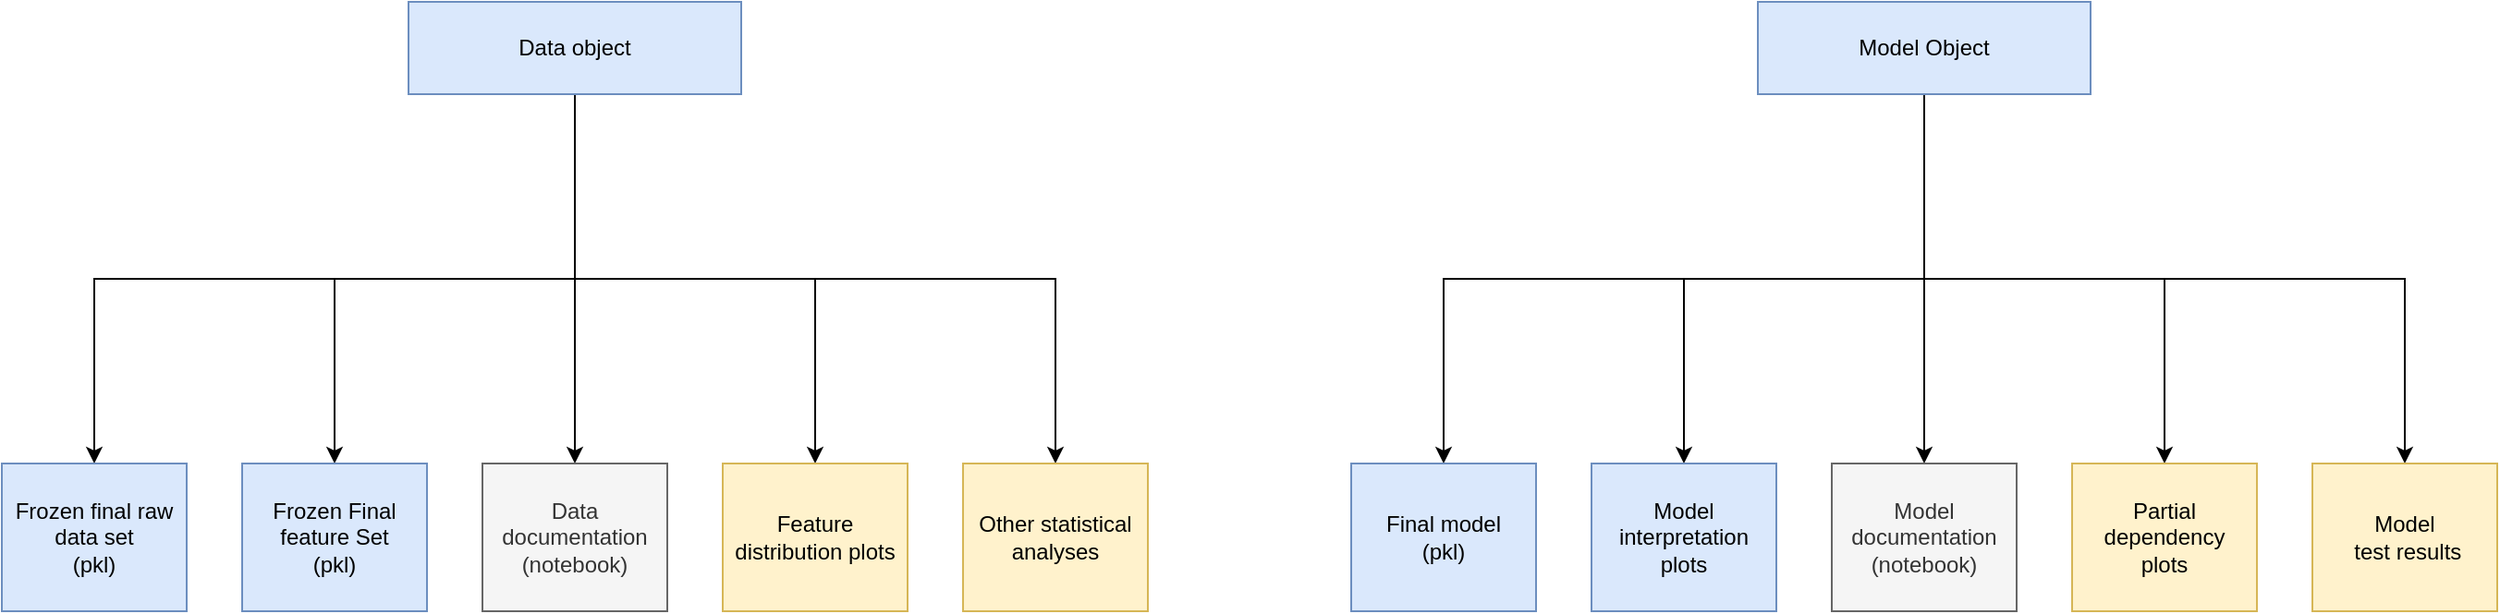 <mxfile version="13.3.7" type="github">
  <diagram id="sC6lKt8v7rI3tpovk_EK" name="Page-1">
    <mxGraphModel dx="1900" dy="1057" grid="1" gridSize="10" guides="1" tooltips="1" connect="1" arrows="1" fold="1" page="1" pageScale="1" pageWidth="1654" pageHeight="1169" math="0" shadow="0">
      <root>
        <mxCell id="0" />
        <mxCell id="1" parent="0" />
        <mxCell id="EWkVJWGxlFTpa1lQiUUY-5" style="edgeStyle=orthogonalEdgeStyle;rounded=0;orthogonalLoop=1;jettySize=auto;html=1;exitX=0.5;exitY=1;exitDx=0;exitDy=0;entryX=0.5;entryY=0;entryDx=0;entryDy=0;" edge="1" parent="1" source="EWkVJWGxlFTpa1lQiUUY-2" target="EWkVJWGxlFTpa1lQiUUY-3">
          <mxGeometry relative="1" as="geometry" />
        </mxCell>
        <mxCell id="EWkVJWGxlFTpa1lQiUUY-7" style="edgeStyle=orthogonalEdgeStyle;rounded=0;orthogonalLoop=1;jettySize=auto;html=1;exitX=0.5;exitY=1;exitDx=0;exitDy=0;entryX=0.5;entryY=0;entryDx=0;entryDy=0;" edge="1" parent="1" source="EWkVJWGxlFTpa1lQiUUY-2" target="EWkVJWGxlFTpa1lQiUUY-6">
          <mxGeometry relative="1" as="geometry" />
        </mxCell>
        <mxCell id="EWkVJWGxlFTpa1lQiUUY-9" style="edgeStyle=orthogonalEdgeStyle;rounded=0;orthogonalLoop=1;jettySize=auto;html=1;exitX=0.5;exitY=1;exitDx=0;exitDy=0;entryX=0.5;entryY=0;entryDx=0;entryDy=0;" edge="1" parent="1" source="EWkVJWGxlFTpa1lQiUUY-2" target="EWkVJWGxlFTpa1lQiUUY-8">
          <mxGeometry relative="1" as="geometry" />
        </mxCell>
        <mxCell id="EWkVJWGxlFTpa1lQiUUY-11" style="edgeStyle=orthogonalEdgeStyle;rounded=0;orthogonalLoop=1;jettySize=auto;html=1;exitX=0.5;exitY=1;exitDx=0;exitDy=0;entryX=0.5;entryY=0;entryDx=0;entryDy=0;" edge="1" parent="1" source="EWkVJWGxlFTpa1lQiUUY-2" target="EWkVJWGxlFTpa1lQiUUY-10">
          <mxGeometry relative="1" as="geometry" />
        </mxCell>
        <mxCell id="EWkVJWGxlFTpa1lQiUUY-23" style="edgeStyle=orthogonalEdgeStyle;rounded=0;orthogonalLoop=1;jettySize=auto;html=1;exitX=0.5;exitY=1;exitDx=0;exitDy=0;entryX=0.5;entryY=0;entryDx=0;entryDy=0;" edge="1" parent="1" source="EWkVJWGxlFTpa1lQiUUY-2" target="EWkVJWGxlFTpa1lQiUUY-22">
          <mxGeometry relative="1" as="geometry" />
        </mxCell>
        <mxCell id="EWkVJWGxlFTpa1lQiUUY-2" value="Data object" style="rounded=0;whiteSpace=wrap;html=1;fillColor=#dae8fc;strokeColor=#6c8ebf;" vertex="1" parent="1">
          <mxGeometry x="330" y="190" width="180" height="50" as="geometry" />
        </mxCell>
        <mxCell id="EWkVJWGxlFTpa1lQiUUY-3" value="Frozen Final feature Set&lt;br&gt;(pkl)" style="rounded=0;whiteSpace=wrap;html=1;fillColor=#dae8fc;strokeColor=#6c8ebf;" vertex="1" parent="1">
          <mxGeometry x="240" y="440" width="100" height="80" as="geometry" />
        </mxCell>
        <mxCell id="EWkVJWGxlFTpa1lQiUUY-6" value="Frozen final raw data set&lt;br&gt;(pkl)" style="rounded=0;whiteSpace=wrap;html=1;fillColor=#dae8fc;strokeColor=#6c8ebf;" vertex="1" parent="1">
          <mxGeometry x="110" y="440" width="100" height="80" as="geometry" />
        </mxCell>
        <mxCell id="EWkVJWGxlFTpa1lQiUUY-8" value="Data documentation&lt;br&gt;(notebook)" style="rounded=0;whiteSpace=wrap;html=1;fillColor=#f5f5f5;strokeColor=#666666;fontColor=#333333;" vertex="1" parent="1">
          <mxGeometry x="370" y="440" width="100" height="80" as="geometry" />
        </mxCell>
        <mxCell id="EWkVJWGxlFTpa1lQiUUY-10" value="Feature distribution plots" style="rounded=0;whiteSpace=wrap;html=1;fillColor=#fff2cc;strokeColor=#d6b656;" vertex="1" parent="1">
          <mxGeometry x="500" y="440" width="100" height="80" as="geometry" />
        </mxCell>
        <mxCell id="EWkVJWGxlFTpa1lQiUUY-13" style="edgeStyle=orthogonalEdgeStyle;rounded=0;orthogonalLoop=1;jettySize=auto;html=1;exitX=0.5;exitY=1;exitDx=0;exitDy=0;entryX=0.5;entryY=0;entryDx=0;entryDy=0;" edge="1" parent="1" source="EWkVJWGxlFTpa1lQiUUY-17" target="EWkVJWGxlFTpa1lQiUUY-18">
          <mxGeometry relative="1" as="geometry" />
        </mxCell>
        <mxCell id="EWkVJWGxlFTpa1lQiUUY-14" style="edgeStyle=orthogonalEdgeStyle;rounded=0;orthogonalLoop=1;jettySize=auto;html=1;exitX=0.5;exitY=1;exitDx=0;exitDy=0;entryX=0.5;entryY=0;entryDx=0;entryDy=0;" edge="1" parent="1" source="EWkVJWGxlFTpa1lQiUUY-17" target="EWkVJWGxlFTpa1lQiUUY-19">
          <mxGeometry relative="1" as="geometry" />
        </mxCell>
        <mxCell id="EWkVJWGxlFTpa1lQiUUY-15" style="edgeStyle=orthogonalEdgeStyle;rounded=0;orthogonalLoop=1;jettySize=auto;html=1;exitX=0.5;exitY=1;exitDx=0;exitDy=0;entryX=0.5;entryY=0;entryDx=0;entryDy=0;" edge="1" parent="1" source="EWkVJWGxlFTpa1lQiUUY-17" target="EWkVJWGxlFTpa1lQiUUY-20">
          <mxGeometry relative="1" as="geometry" />
        </mxCell>
        <mxCell id="EWkVJWGxlFTpa1lQiUUY-16" style="edgeStyle=orthogonalEdgeStyle;rounded=0;orthogonalLoop=1;jettySize=auto;html=1;exitX=0.5;exitY=1;exitDx=0;exitDy=0;entryX=0.5;entryY=0;entryDx=0;entryDy=0;" edge="1" parent="1" source="EWkVJWGxlFTpa1lQiUUY-17" target="EWkVJWGxlFTpa1lQiUUY-21">
          <mxGeometry relative="1" as="geometry" />
        </mxCell>
        <mxCell id="EWkVJWGxlFTpa1lQiUUY-25" style="edgeStyle=orthogonalEdgeStyle;rounded=0;orthogonalLoop=1;jettySize=auto;html=1;exitX=0.5;exitY=1;exitDx=0;exitDy=0;entryX=0.5;entryY=0;entryDx=0;entryDy=0;" edge="1" parent="1" source="EWkVJWGxlFTpa1lQiUUY-17" target="EWkVJWGxlFTpa1lQiUUY-24">
          <mxGeometry relative="1" as="geometry" />
        </mxCell>
        <mxCell id="EWkVJWGxlFTpa1lQiUUY-17" value="Model Object" style="rounded=0;whiteSpace=wrap;html=1;fillColor=#dae8fc;strokeColor=#6c8ebf;" vertex="1" parent="1">
          <mxGeometry x="1060" y="190" width="180" height="50" as="geometry" />
        </mxCell>
        <mxCell id="EWkVJWGxlFTpa1lQiUUY-18" value="Model interpretation plots" style="rounded=0;whiteSpace=wrap;html=1;fillColor=#dae8fc;strokeColor=#6c8ebf;" vertex="1" parent="1">
          <mxGeometry x="970" y="440" width="100" height="80" as="geometry" />
        </mxCell>
        <mxCell id="EWkVJWGxlFTpa1lQiUUY-19" value="Final model&lt;br&gt;(pkl)" style="rounded=0;whiteSpace=wrap;html=1;fillColor=#dae8fc;strokeColor=#6c8ebf;" vertex="1" parent="1">
          <mxGeometry x="840" y="440" width="100" height="80" as="geometry" />
        </mxCell>
        <mxCell id="EWkVJWGxlFTpa1lQiUUY-20" value="Model documentation (notebook)" style="rounded=0;whiteSpace=wrap;html=1;fillColor=#f5f5f5;strokeColor=#666666;fontColor=#333333;" vertex="1" parent="1">
          <mxGeometry x="1100" y="440" width="100" height="80" as="geometry" />
        </mxCell>
        <mxCell id="EWkVJWGxlFTpa1lQiUUY-21" value="Partial dependency&lt;br&gt;plots" style="rounded=0;whiteSpace=wrap;html=1;fillColor=#fff2cc;strokeColor=#d6b656;" vertex="1" parent="1">
          <mxGeometry x="1230" y="440" width="100" height="80" as="geometry" />
        </mxCell>
        <mxCell id="EWkVJWGxlFTpa1lQiUUY-22" value="Other statistical analyses" style="rounded=0;whiteSpace=wrap;html=1;fillColor=#fff2cc;strokeColor=#d6b656;" vertex="1" parent="1">
          <mxGeometry x="630" y="440" width="100" height="80" as="geometry" />
        </mxCell>
        <mxCell id="EWkVJWGxlFTpa1lQiUUY-24" value="Model&lt;br&gt;&amp;nbsp;test results" style="rounded=0;whiteSpace=wrap;html=1;fillColor=#fff2cc;strokeColor=#d6b656;" vertex="1" parent="1">
          <mxGeometry x="1360" y="440" width="100" height="80" as="geometry" />
        </mxCell>
      </root>
    </mxGraphModel>
  </diagram>
</mxfile>
